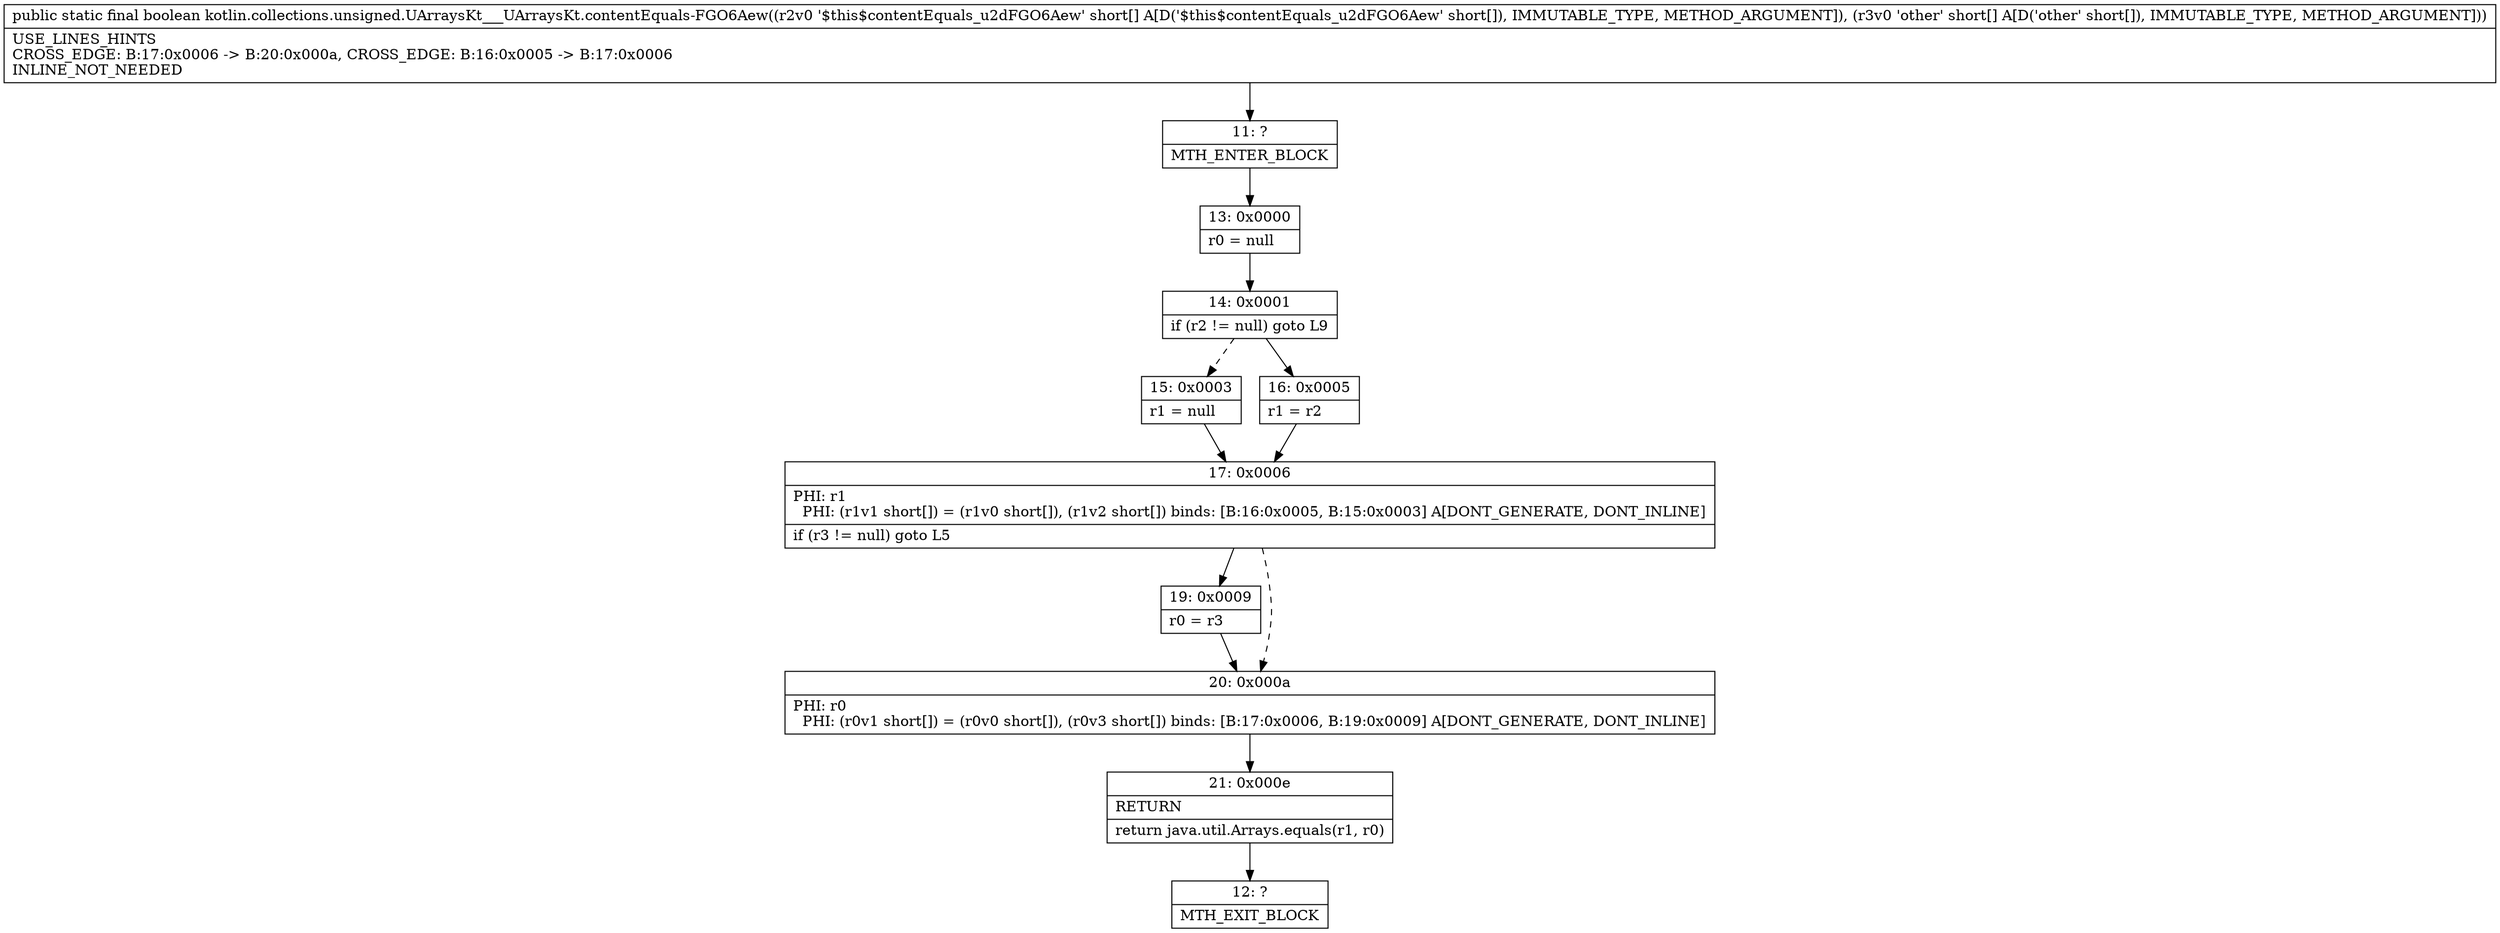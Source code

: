 digraph "CFG forkotlin.collections.unsigned.UArraysKt___UArraysKt.contentEquals\-FGO6Aew([S[S)Z" {
Node_11 [shape=record,label="{11\:\ ?|MTH_ENTER_BLOCK\l}"];
Node_13 [shape=record,label="{13\:\ 0x0000|r0 = null\l}"];
Node_14 [shape=record,label="{14\:\ 0x0001|if (r2 != null) goto L9\l}"];
Node_15 [shape=record,label="{15\:\ 0x0003|r1 = null\l}"];
Node_17 [shape=record,label="{17\:\ 0x0006|PHI: r1 \l  PHI: (r1v1 short[]) = (r1v0 short[]), (r1v2 short[]) binds: [B:16:0x0005, B:15:0x0003] A[DONT_GENERATE, DONT_INLINE]\l|if (r3 != null) goto L5\l}"];
Node_19 [shape=record,label="{19\:\ 0x0009|r0 = r3\l}"];
Node_20 [shape=record,label="{20\:\ 0x000a|PHI: r0 \l  PHI: (r0v1 short[]) = (r0v0 short[]), (r0v3 short[]) binds: [B:17:0x0006, B:19:0x0009] A[DONT_GENERATE, DONT_INLINE]\l}"];
Node_21 [shape=record,label="{21\:\ 0x000e|RETURN\l|return java.util.Arrays.equals(r1, r0)\l}"];
Node_12 [shape=record,label="{12\:\ ?|MTH_EXIT_BLOCK\l}"];
Node_16 [shape=record,label="{16\:\ 0x0005|r1 = r2\l}"];
MethodNode[shape=record,label="{public static final boolean kotlin.collections.unsigned.UArraysKt___UArraysKt.contentEquals\-FGO6Aew((r2v0 '$this$contentEquals_u2dFGO6Aew' short[] A[D('$this$contentEquals_u2dFGO6Aew' short[]), IMMUTABLE_TYPE, METHOD_ARGUMENT]), (r3v0 'other' short[] A[D('other' short[]), IMMUTABLE_TYPE, METHOD_ARGUMENT]))  | USE_LINES_HINTS\lCROSS_EDGE: B:17:0x0006 \-\> B:20:0x000a, CROSS_EDGE: B:16:0x0005 \-\> B:17:0x0006\lINLINE_NOT_NEEDED\l}"];
MethodNode -> Node_11;Node_11 -> Node_13;
Node_13 -> Node_14;
Node_14 -> Node_15[style=dashed];
Node_14 -> Node_16;
Node_15 -> Node_17;
Node_17 -> Node_19;
Node_17 -> Node_20[style=dashed];
Node_19 -> Node_20;
Node_20 -> Node_21;
Node_21 -> Node_12;
Node_16 -> Node_17;
}

